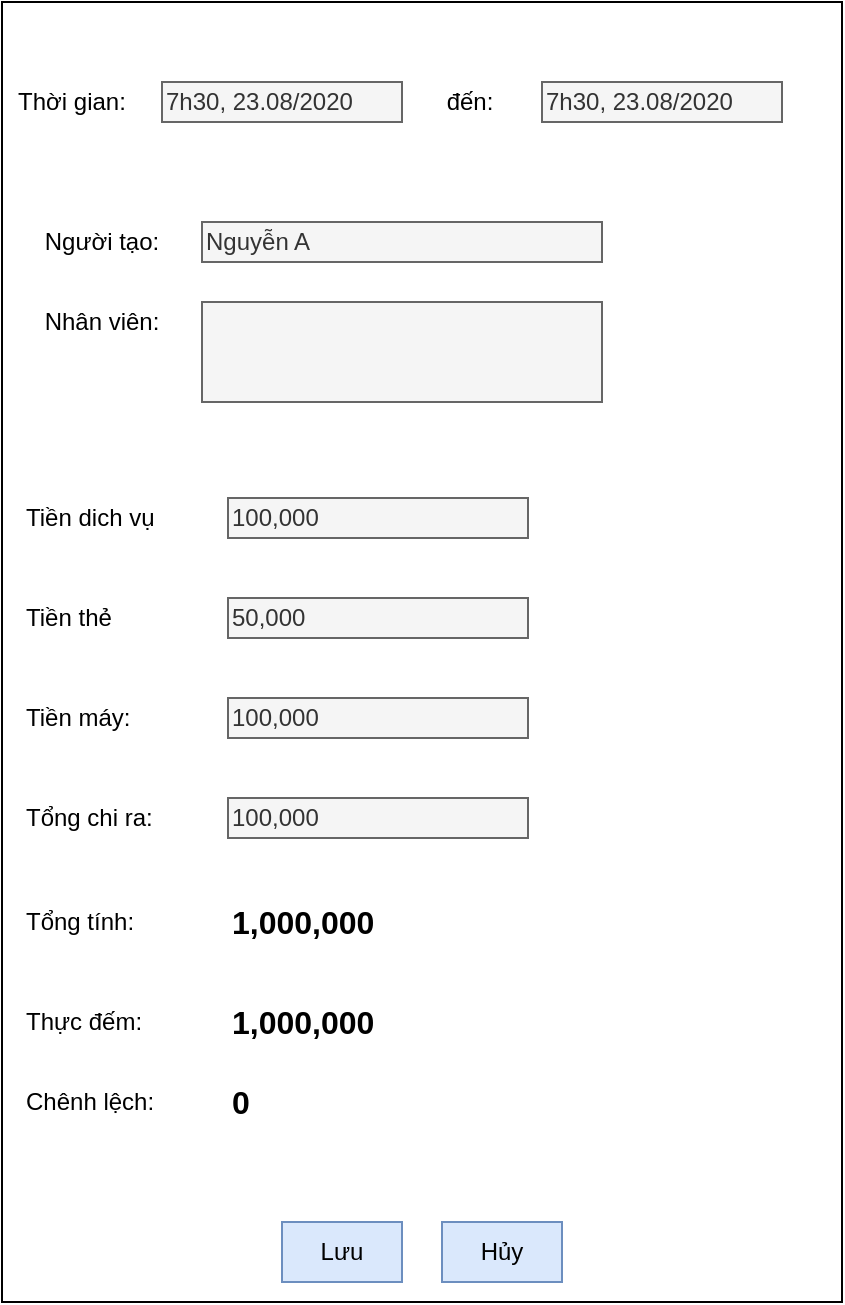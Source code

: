 <mxfile version="13.6.4" type="device"><diagram id="Lne9fpcY02VH9I7wVHIM" name="Page-1"><mxGraphModel dx="1483" dy="759" grid="1" gridSize="10" guides="1" tooltips="1" connect="1" arrows="1" fold="1" page="1" pageScale="1" pageWidth="827" pageHeight="1169" math="0" shadow="0"><root><mxCell id="0"/><mxCell id="1" parent="0"/><mxCell id="F28ah77YRlHjdTflbkfg-1" value="" style="rounded=0;whiteSpace=wrap;html=1;" vertex="1" parent="1"><mxGeometry x="200" y="150" width="420" height="650" as="geometry"/></mxCell><mxCell id="F28ah77YRlHjdTflbkfg-3" value="7h30, 23.08/2020" style="text;html=1;strokeColor=#666666;fillColor=#f5f5f5;align=left;verticalAlign=middle;whiteSpace=wrap;rounded=0;fontColor=#333333;" vertex="1" parent="1"><mxGeometry x="280" y="190" width="120" height="20" as="geometry"/></mxCell><mxCell id="F28ah77YRlHjdTflbkfg-4" value="7h30, 23.08/2020" style="text;html=1;strokeColor=#666666;fillColor=#f5f5f5;align=left;verticalAlign=middle;whiteSpace=wrap;rounded=0;fontColor=#333333;" vertex="1" parent="1"><mxGeometry x="470" y="190" width="120" height="20" as="geometry"/></mxCell><mxCell id="F28ah77YRlHjdTflbkfg-5" value="Thời gian:" style="text;html=1;strokeColor=none;fillColor=none;align=center;verticalAlign=middle;whiteSpace=wrap;rounded=0;" vertex="1" parent="1"><mxGeometry x="200" y="190" width="70" height="20" as="geometry"/></mxCell><mxCell id="F28ah77YRlHjdTflbkfg-6" value="đến:" style="text;html=1;strokeColor=none;fillColor=none;align=center;verticalAlign=middle;whiteSpace=wrap;rounded=0;" vertex="1" parent="1"><mxGeometry x="413.5" y="190" width="40" height="20" as="geometry"/></mxCell><mxCell id="F28ah77YRlHjdTflbkfg-8" value="Nguyễn A" style="text;html=1;strokeColor=#666666;fillColor=#f5f5f5;align=left;verticalAlign=middle;whiteSpace=wrap;rounded=0;fontColor=#333333;" vertex="1" parent="1"><mxGeometry x="300" y="260" width="200" height="20" as="geometry"/></mxCell><mxCell id="F28ah77YRlHjdTflbkfg-9" value="Người tạo:" style="text;html=1;strokeColor=none;fillColor=none;align=center;verticalAlign=middle;whiteSpace=wrap;rounded=0;" vertex="1" parent="1"><mxGeometry x="210" y="260" width="80" height="20" as="geometry"/></mxCell><mxCell id="F28ah77YRlHjdTflbkfg-10" value="Nhân viên:" style="text;html=1;strokeColor=none;fillColor=none;align=center;verticalAlign=middle;whiteSpace=wrap;rounded=0;" vertex="1" parent="1"><mxGeometry x="210" y="300" width="80" height="20" as="geometry"/></mxCell><mxCell id="F28ah77YRlHjdTflbkfg-11" value="" style="text;html=1;strokeColor=#666666;fillColor=#f5f5f5;align=left;verticalAlign=middle;whiteSpace=wrap;rounded=0;fontColor=#333333;" vertex="1" parent="1"><mxGeometry x="300" y="300" width="200" height="50" as="geometry"/></mxCell><mxCell id="F28ah77YRlHjdTflbkfg-12" value="Tiền dich vụ" style="text;html=1;strokeColor=none;fillColor=none;align=left;verticalAlign=middle;whiteSpace=wrap;rounded=0;" vertex="1" parent="1"><mxGeometry x="210" y="398" width="110" height="20" as="geometry"/></mxCell><mxCell id="F28ah77YRlHjdTflbkfg-13" value="100,000" style="text;html=1;strokeColor=#666666;fillColor=#f5f5f5;align=left;verticalAlign=middle;whiteSpace=wrap;rounded=0;fontColor=#333333;" vertex="1" parent="1"><mxGeometry x="313" y="398" width="150" height="20" as="geometry"/></mxCell><mxCell id="F28ah77YRlHjdTflbkfg-14" value="Tiền thẻ" style="text;html=1;strokeColor=none;fillColor=none;align=left;verticalAlign=middle;whiteSpace=wrap;rounded=0;" vertex="1" parent="1"><mxGeometry x="210" y="448" width="110" height="20" as="geometry"/></mxCell><mxCell id="F28ah77YRlHjdTflbkfg-15" value="50,000" style="text;html=1;strokeColor=#666666;fillColor=#f5f5f5;align=left;verticalAlign=middle;whiteSpace=wrap;rounded=0;fontColor=#333333;" vertex="1" parent="1"><mxGeometry x="313" y="448" width="150" height="20" as="geometry"/></mxCell><mxCell id="F28ah77YRlHjdTflbkfg-16" value="Tiền máy:" style="text;html=1;strokeColor=none;fillColor=none;align=left;verticalAlign=middle;whiteSpace=wrap;rounded=0;" vertex="1" parent="1"><mxGeometry x="210" y="498" width="110" height="20" as="geometry"/></mxCell><mxCell id="F28ah77YRlHjdTflbkfg-17" value="100,000" style="text;html=1;strokeColor=#666666;fillColor=#f5f5f5;align=left;verticalAlign=middle;whiteSpace=wrap;rounded=0;fontColor=#333333;" vertex="1" parent="1"><mxGeometry x="313" y="498" width="150" height="20" as="geometry"/></mxCell><mxCell id="F28ah77YRlHjdTflbkfg-18" value="Tổng chi ra:" style="text;html=1;strokeColor=none;fillColor=none;align=left;verticalAlign=middle;whiteSpace=wrap;rounded=0;" vertex="1" parent="1"><mxGeometry x="210" y="548" width="110" height="20" as="geometry"/></mxCell><mxCell id="F28ah77YRlHjdTflbkfg-19" value="100,000" style="text;html=1;strokeColor=#666666;fillColor=#f5f5f5;align=left;verticalAlign=middle;whiteSpace=wrap;rounded=0;fontColor=#333333;" vertex="1" parent="1"><mxGeometry x="313" y="548" width="150" height="20" as="geometry"/></mxCell><mxCell id="F28ah77YRlHjdTflbkfg-21" value="Tổng tính:" style="text;html=1;strokeColor=none;fillColor=none;align=left;verticalAlign=middle;whiteSpace=wrap;rounded=0;" vertex="1" parent="1"><mxGeometry x="210" y="600" width="110" height="20" as="geometry"/></mxCell><mxCell id="F28ah77YRlHjdTflbkfg-22" value="Thực đếm:" style="text;html=1;strokeColor=none;fillColor=none;align=left;verticalAlign=middle;whiteSpace=wrap;rounded=0;" vertex="1" parent="1"><mxGeometry x="210" y="650" width="110" height="20" as="geometry"/></mxCell><mxCell id="F28ah77YRlHjdTflbkfg-23" value="Chênh lệch:" style="text;html=1;strokeColor=none;fillColor=none;align=left;verticalAlign=middle;whiteSpace=wrap;rounded=0;" vertex="1" parent="1"><mxGeometry x="210" y="690" width="110" height="20" as="geometry"/></mxCell><mxCell id="F28ah77YRlHjdTflbkfg-24" value="&lt;b&gt;&lt;font style=&quot;font-size: 16px&quot;&gt;1,000,000&lt;/font&gt;&lt;/b&gt;" style="text;html=1;strokeColor=none;fillColor=none;align=left;verticalAlign=middle;whiteSpace=wrap;rounded=0;" vertex="1" parent="1"><mxGeometry x="313" y="600" width="147" height="20" as="geometry"/></mxCell><mxCell id="F28ah77YRlHjdTflbkfg-25" value="&lt;b&gt;&lt;font style=&quot;font-size: 16px&quot;&gt;1,000,000&lt;/font&gt;&lt;/b&gt;" style="text;html=1;strokeColor=none;fillColor=none;align=left;verticalAlign=middle;whiteSpace=wrap;rounded=0;" vertex="1" parent="1"><mxGeometry x="313" y="650" width="147" height="20" as="geometry"/></mxCell><mxCell id="F28ah77YRlHjdTflbkfg-26" value="&lt;b&gt;&lt;font style=&quot;font-size: 16px&quot;&gt;0&lt;/font&gt;&lt;/b&gt;" style="text;html=1;strokeColor=none;fillColor=none;align=left;verticalAlign=middle;whiteSpace=wrap;rounded=0;" vertex="1" parent="1"><mxGeometry x="313" y="690" width="147" height="20" as="geometry"/></mxCell><mxCell id="F28ah77YRlHjdTflbkfg-27" value="Lưu" style="text;html=1;strokeColor=#6c8ebf;fillColor=#dae8fc;align=center;verticalAlign=middle;whiteSpace=wrap;rounded=0;" vertex="1" parent="1"><mxGeometry x="340" y="760" width="60" height="30" as="geometry"/></mxCell><mxCell id="F28ah77YRlHjdTflbkfg-28" value="Hủy" style="text;html=1;strokeColor=#6c8ebf;fillColor=#dae8fc;align=center;verticalAlign=middle;whiteSpace=wrap;rounded=0;" vertex="1" parent="1"><mxGeometry x="420" y="760" width="60" height="30" as="geometry"/></mxCell></root></mxGraphModel></diagram></mxfile>